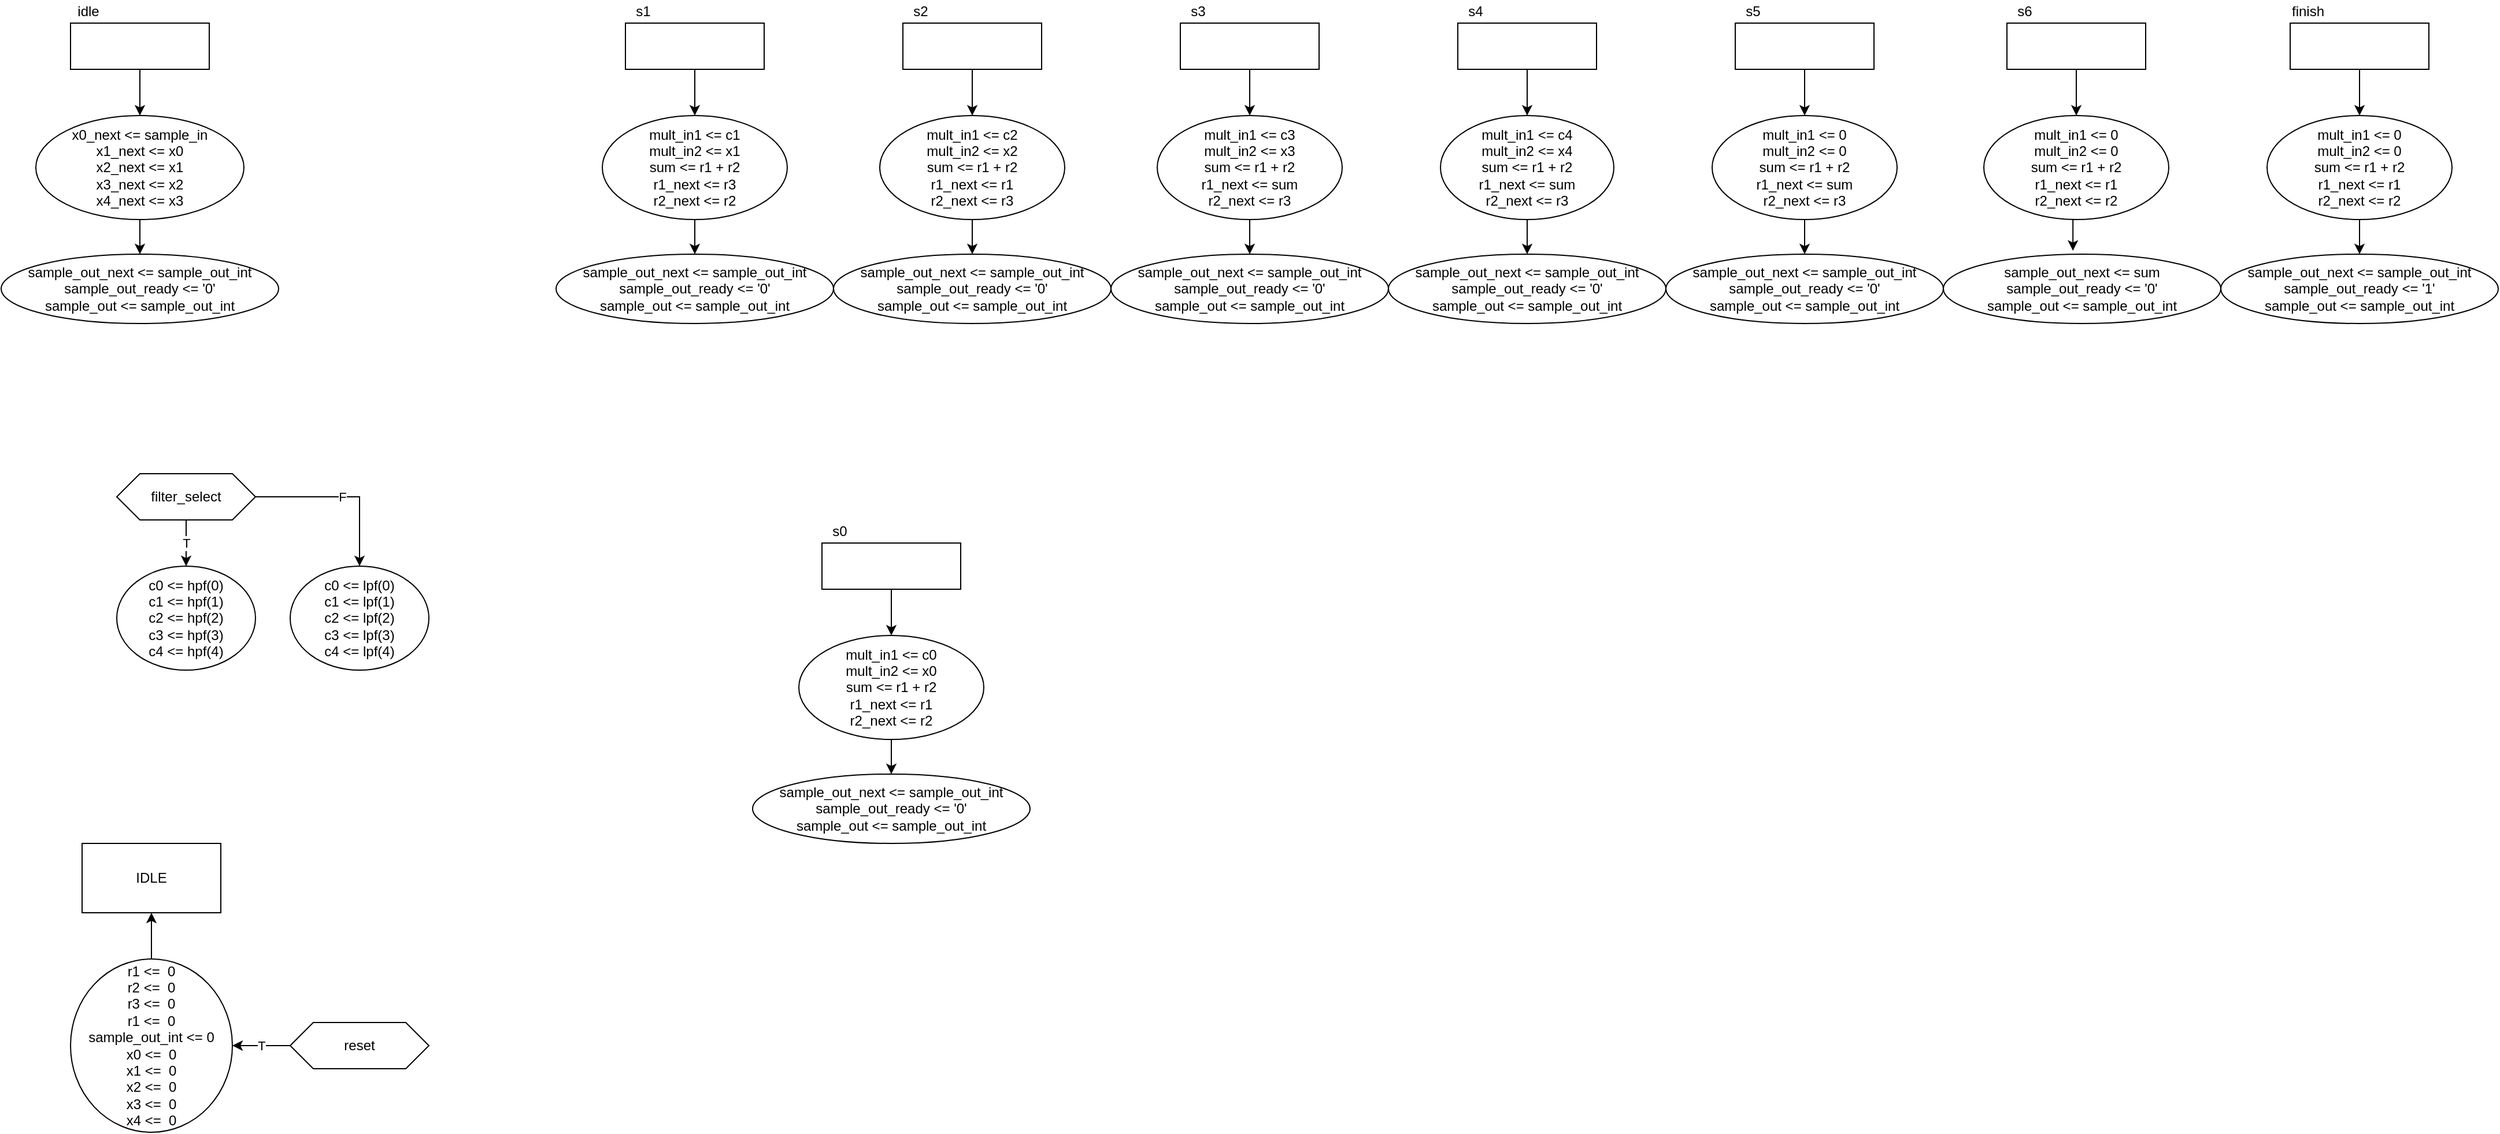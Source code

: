 <mxfile version="16.0.2" type="device"><diagram id="C5RBs43oDa-KdzZeNtuy" name="Page-1"><mxGraphModel dx="2192" dy="1159" grid="1" gridSize="10" guides="1" tooltips="1" connect="1" arrows="1" fold="1" page="1" pageScale="1" pageWidth="1654" pageHeight="1169" math="0" shadow="0"><root><mxCell id="WIyWlLk6GJQsqaUBKTNV-0"/><mxCell id="WIyWlLk6GJQsqaUBKTNV-1" parent="WIyWlLk6GJQsqaUBKTNV-0"/><mxCell id="9WTobEG_m-w5HhCsHhog-4" value="" style="edgeStyle=orthogonalEdgeStyle;rounded=0;orthogonalLoop=1;jettySize=auto;html=1;" edge="1" parent="WIyWlLk6GJQsqaUBKTNV-1" source="9WTobEG_m-w5HhCsHhog-1" target="9WTobEG_m-w5HhCsHhog-3"><mxGeometry relative="1" as="geometry"/></mxCell><mxCell id="9WTobEG_m-w5HhCsHhog-1" value="" style="rounded=0;whiteSpace=wrap;html=1;" vertex="1" parent="WIyWlLk6GJQsqaUBKTNV-1"><mxGeometry x="80" y="120" width="120" height="40" as="geometry"/></mxCell><mxCell id="9WTobEG_m-w5HhCsHhog-2" value="idle" style="text;html=1;align=center;verticalAlign=middle;resizable=0;points=[];autosize=1;strokeColor=none;fillColor=none;" vertex="1" parent="WIyWlLk6GJQsqaUBKTNV-1"><mxGeometry x="80" y="100" width="30" height="20" as="geometry"/></mxCell><mxCell id="9WTobEG_m-w5HhCsHhog-53" value="" style="edgeStyle=orthogonalEdgeStyle;rounded=0;orthogonalLoop=1;jettySize=auto;html=1;" edge="1" parent="WIyWlLk6GJQsqaUBKTNV-1" source="9WTobEG_m-w5HhCsHhog-3" target="9WTobEG_m-w5HhCsHhog-52"><mxGeometry relative="1" as="geometry"/></mxCell><mxCell id="9WTobEG_m-w5HhCsHhog-3" value="x0_next &amp;lt;= sample_in&lt;br&gt;x1_next &amp;lt;= x0&lt;br&gt;x2_next &amp;lt;= x1&lt;br&gt;x3_next &amp;lt;= x2&lt;br&gt;x4_next &amp;lt;= x3" style="ellipse;whiteSpace=wrap;html=1;rounded=0;" vertex="1" parent="WIyWlLk6GJQsqaUBKTNV-1"><mxGeometry x="50" y="200" width="180" height="90" as="geometry"/></mxCell><mxCell id="9WTobEG_m-w5HhCsHhog-34" value="" style="edgeStyle=orthogonalEdgeStyle;rounded=0;orthogonalLoop=1;jettySize=auto;html=1;" edge="1" parent="WIyWlLk6GJQsqaUBKTNV-1" source="9WTobEG_m-w5HhCsHhog-5" target="9WTobEG_m-w5HhCsHhog-33"><mxGeometry relative="1" as="geometry"/></mxCell><mxCell id="9WTobEG_m-w5HhCsHhog-5" value="" style="rounded=0;whiteSpace=wrap;html=1;" vertex="1" parent="WIyWlLk6GJQsqaUBKTNV-1"><mxGeometry x="730" y="570" width="120" height="40" as="geometry"/></mxCell><mxCell id="9WTobEG_m-w5HhCsHhog-6" value="s0" style="text;html=1;align=center;verticalAlign=middle;resizable=0;points=[];autosize=1;strokeColor=none;fillColor=none;" vertex="1" parent="WIyWlLk6GJQsqaUBKTNV-1"><mxGeometry x="730" y="550" width="30" height="20" as="geometry"/></mxCell><mxCell id="9WTobEG_m-w5HhCsHhog-42" style="edgeStyle=orthogonalEdgeStyle;rounded=0;orthogonalLoop=1;jettySize=auto;html=1;exitX=0.5;exitY=1;exitDx=0;exitDy=0;entryX=0.5;entryY=0;entryDx=0;entryDy=0;" edge="1" parent="WIyWlLk6GJQsqaUBKTNV-1" source="9WTobEG_m-w5HhCsHhog-7" target="9WTobEG_m-w5HhCsHhog-35"><mxGeometry relative="1" as="geometry"/></mxCell><mxCell id="9WTobEG_m-w5HhCsHhog-7" value="" style="rounded=0;whiteSpace=wrap;html=1;" vertex="1" parent="WIyWlLk6GJQsqaUBKTNV-1"><mxGeometry x="560" y="120" width="120" height="40" as="geometry"/></mxCell><mxCell id="9WTobEG_m-w5HhCsHhog-8" value="s1" style="text;html=1;align=center;verticalAlign=middle;resizable=0;points=[];autosize=1;strokeColor=none;fillColor=none;" vertex="1" parent="WIyWlLk6GJQsqaUBKTNV-1"><mxGeometry x="560" y="100" width="30" height="20" as="geometry"/></mxCell><mxCell id="9WTobEG_m-w5HhCsHhog-43" style="edgeStyle=orthogonalEdgeStyle;rounded=0;orthogonalLoop=1;jettySize=auto;html=1;exitX=0.5;exitY=1;exitDx=0;exitDy=0;entryX=0.5;entryY=0;entryDx=0;entryDy=0;" edge="1" parent="WIyWlLk6GJQsqaUBKTNV-1" source="9WTobEG_m-w5HhCsHhog-9" target="9WTobEG_m-w5HhCsHhog-36"><mxGeometry relative="1" as="geometry"/></mxCell><mxCell id="9WTobEG_m-w5HhCsHhog-9" value="" style="rounded=0;whiteSpace=wrap;html=1;" vertex="1" parent="WIyWlLk6GJQsqaUBKTNV-1"><mxGeometry x="800" y="120" width="120" height="40" as="geometry"/></mxCell><mxCell id="9WTobEG_m-w5HhCsHhog-10" value="s2" style="text;html=1;align=center;verticalAlign=middle;resizable=0;points=[];autosize=1;strokeColor=none;fillColor=none;" vertex="1" parent="WIyWlLk6GJQsqaUBKTNV-1"><mxGeometry x="800" y="100" width="30" height="20" as="geometry"/></mxCell><mxCell id="9WTobEG_m-w5HhCsHhog-44" style="edgeStyle=orthogonalEdgeStyle;rounded=0;orthogonalLoop=1;jettySize=auto;html=1;exitX=0.5;exitY=1;exitDx=0;exitDy=0;entryX=0.5;entryY=0;entryDx=0;entryDy=0;" edge="1" parent="WIyWlLk6GJQsqaUBKTNV-1" source="9WTobEG_m-w5HhCsHhog-11" target="9WTobEG_m-w5HhCsHhog-37"><mxGeometry relative="1" as="geometry"/></mxCell><mxCell id="9WTobEG_m-w5HhCsHhog-11" value="" style="rounded=0;whiteSpace=wrap;html=1;" vertex="1" parent="WIyWlLk6GJQsqaUBKTNV-1"><mxGeometry x="1040" y="120" width="120" height="40" as="geometry"/></mxCell><mxCell id="9WTobEG_m-w5HhCsHhog-12" value="s3" style="text;html=1;align=center;verticalAlign=middle;resizable=0;points=[];autosize=1;strokeColor=none;fillColor=none;" vertex="1" parent="WIyWlLk6GJQsqaUBKTNV-1"><mxGeometry x="1040" y="100" width="30" height="20" as="geometry"/></mxCell><mxCell id="9WTobEG_m-w5HhCsHhog-46" style="edgeStyle=orthogonalEdgeStyle;rounded=0;orthogonalLoop=1;jettySize=auto;html=1;exitX=0.5;exitY=1;exitDx=0;exitDy=0;entryX=0.5;entryY=0;entryDx=0;entryDy=0;" edge="1" parent="WIyWlLk6GJQsqaUBKTNV-1" source="9WTobEG_m-w5HhCsHhog-13" target="9WTobEG_m-w5HhCsHhog-38"><mxGeometry relative="1" as="geometry"/></mxCell><mxCell id="9WTobEG_m-w5HhCsHhog-13" value="" style="rounded=0;whiteSpace=wrap;html=1;" vertex="1" parent="WIyWlLk6GJQsqaUBKTNV-1"><mxGeometry x="1280" y="120" width="120" height="40" as="geometry"/></mxCell><mxCell id="9WTobEG_m-w5HhCsHhog-14" value="s4" style="text;html=1;align=center;verticalAlign=middle;resizable=0;points=[];autosize=1;strokeColor=none;fillColor=none;" vertex="1" parent="WIyWlLk6GJQsqaUBKTNV-1"><mxGeometry x="1280" y="100" width="30" height="20" as="geometry"/></mxCell><mxCell id="9WTobEG_m-w5HhCsHhog-45" style="edgeStyle=orthogonalEdgeStyle;rounded=0;orthogonalLoop=1;jettySize=auto;html=1;exitX=0.5;exitY=1;exitDx=0;exitDy=0;entryX=0.5;entryY=0;entryDx=0;entryDy=0;" edge="1" parent="WIyWlLk6GJQsqaUBKTNV-1" source="9WTobEG_m-w5HhCsHhog-15" target="9WTobEG_m-w5HhCsHhog-39"><mxGeometry relative="1" as="geometry"/></mxCell><mxCell id="9WTobEG_m-w5HhCsHhog-15" value="" style="rounded=0;whiteSpace=wrap;html=1;" vertex="1" parent="WIyWlLk6GJQsqaUBKTNV-1"><mxGeometry x="1520" y="120" width="120" height="40" as="geometry"/></mxCell><mxCell id="9WTobEG_m-w5HhCsHhog-16" value="s5" style="text;html=1;align=center;verticalAlign=middle;resizable=0;points=[];autosize=1;strokeColor=none;fillColor=none;" vertex="1" parent="WIyWlLk6GJQsqaUBKTNV-1"><mxGeometry x="1520" y="100" width="30" height="20" as="geometry"/></mxCell><mxCell id="9WTobEG_m-w5HhCsHhog-47" style="edgeStyle=orthogonalEdgeStyle;rounded=0;orthogonalLoop=1;jettySize=auto;html=1;exitX=0.5;exitY=1;exitDx=0;exitDy=0;entryX=0.5;entryY=0;entryDx=0;entryDy=0;" edge="1" parent="WIyWlLk6GJQsqaUBKTNV-1" source="9WTobEG_m-w5HhCsHhog-17" target="9WTobEG_m-w5HhCsHhog-40"><mxGeometry relative="1" as="geometry"/></mxCell><mxCell id="9WTobEG_m-w5HhCsHhog-17" value="" style="rounded=0;whiteSpace=wrap;html=1;" vertex="1" parent="WIyWlLk6GJQsqaUBKTNV-1"><mxGeometry x="1755" y="120" width="120" height="40" as="geometry"/></mxCell><mxCell id="9WTobEG_m-w5HhCsHhog-18" value="s6" style="text;html=1;align=center;verticalAlign=middle;resizable=0;points=[];autosize=1;strokeColor=none;fillColor=none;" vertex="1" parent="WIyWlLk6GJQsqaUBKTNV-1"><mxGeometry x="1755" y="100" width="30" height="20" as="geometry"/></mxCell><mxCell id="9WTobEG_m-w5HhCsHhog-48" style="edgeStyle=orthogonalEdgeStyle;rounded=0;orthogonalLoop=1;jettySize=auto;html=1;exitX=0.5;exitY=1;exitDx=0;exitDy=0;entryX=0.5;entryY=0;entryDx=0;entryDy=0;" edge="1" parent="WIyWlLk6GJQsqaUBKTNV-1" source="9WTobEG_m-w5HhCsHhog-19" target="9WTobEG_m-w5HhCsHhog-41"><mxGeometry relative="1" as="geometry"/></mxCell><mxCell id="9WTobEG_m-w5HhCsHhog-19" value="" style="rounded=0;whiteSpace=wrap;html=1;" vertex="1" parent="WIyWlLk6GJQsqaUBKTNV-1"><mxGeometry x="2000" y="120" width="120" height="40" as="geometry"/></mxCell><mxCell id="9WTobEG_m-w5HhCsHhog-20" value="finish" style="text;html=1;align=center;verticalAlign=middle;resizable=0;points=[];autosize=1;strokeColor=none;fillColor=none;" vertex="1" parent="WIyWlLk6GJQsqaUBKTNV-1"><mxGeometry x="1995" y="100" width="40" height="20" as="geometry"/></mxCell><mxCell id="9WTobEG_m-w5HhCsHhog-25" value="T" style="edgeStyle=orthogonalEdgeStyle;rounded=0;orthogonalLoop=1;jettySize=auto;html=1;" edge="1" parent="WIyWlLk6GJQsqaUBKTNV-1" source="9WTobEG_m-w5HhCsHhog-23" target="9WTobEG_m-w5HhCsHhog-24"><mxGeometry relative="1" as="geometry"/></mxCell><mxCell id="9WTobEG_m-w5HhCsHhog-27" value="F" style="edgeStyle=orthogonalEdgeStyle;rounded=0;orthogonalLoop=1;jettySize=auto;html=1;exitX=1;exitY=0.5;exitDx=0;exitDy=0;entryX=0.5;entryY=0;entryDx=0;entryDy=0;" edge="1" parent="WIyWlLk6GJQsqaUBKTNV-1" source="9WTobEG_m-w5HhCsHhog-23" target="9WTobEG_m-w5HhCsHhog-26"><mxGeometry relative="1" as="geometry"/></mxCell><mxCell id="9WTobEG_m-w5HhCsHhog-23" value="filter_select" style="shape=hexagon;perimeter=hexagonPerimeter2;whiteSpace=wrap;html=1;fixedSize=1;rounded=0;" vertex="1" parent="WIyWlLk6GJQsqaUBKTNV-1"><mxGeometry x="120" y="510" width="120" height="40" as="geometry"/></mxCell><mxCell id="9WTobEG_m-w5HhCsHhog-24" value="c0 &amp;lt;= hpf(0)&lt;br&gt;c1 &amp;lt;= hpf(1)&lt;br&gt;c2 &amp;lt;= hpf(2)&lt;br&gt;c3 &amp;lt;= hpf(3)&lt;br&gt;c4 &amp;lt;= hpf(4)" style="ellipse;whiteSpace=wrap;html=1;rounded=0;" vertex="1" parent="WIyWlLk6GJQsqaUBKTNV-1"><mxGeometry x="120" y="590" width="120" height="90" as="geometry"/></mxCell><mxCell id="9WTobEG_m-w5HhCsHhog-26" value="c0 &amp;lt;= lpf(0)&lt;br&gt;c1 &amp;lt;= lpf(1)&lt;br&gt;c2 &amp;lt;= lpf(2)&lt;br&gt;c3 &amp;lt;= lpf(3)&lt;br&gt;c4 &amp;lt;= lpf(4)" style="ellipse;whiteSpace=wrap;html=1;rounded=0;" vertex="1" parent="WIyWlLk6GJQsqaUBKTNV-1"><mxGeometry x="270" y="590" width="120" height="90" as="geometry"/></mxCell><mxCell id="9WTobEG_m-w5HhCsHhog-30" value="T" style="edgeStyle=orthogonalEdgeStyle;rounded=0;orthogonalLoop=1;jettySize=auto;html=1;" edge="1" parent="WIyWlLk6GJQsqaUBKTNV-1" source="9WTobEG_m-w5HhCsHhog-28" target="9WTobEG_m-w5HhCsHhog-29"><mxGeometry relative="1" as="geometry"/></mxCell><mxCell id="9WTobEG_m-w5HhCsHhog-28" value="reset" style="shape=hexagon;perimeter=hexagonPerimeter2;whiteSpace=wrap;html=1;fixedSize=1;rounded=0;" vertex="1" parent="WIyWlLk6GJQsqaUBKTNV-1"><mxGeometry x="270" y="985" width="120" height="40" as="geometry"/></mxCell><mxCell id="9WTobEG_m-w5HhCsHhog-32" value="" style="edgeStyle=orthogonalEdgeStyle;rounded=0;orthogonalLoop=1;jettySize=auto;html=1;" edge="1" parent="WIyWlLk6GJQsqaUBKTNV-1" source="9WTobEG_m-w5HhCsHhog-29" target="9WTobEG_m-w5HhCsHhog-31"><mxGeometry relative="1" as="geometry"/></mxCell><mxCell id="9WTobEG_m-w5HhCsHhog-29" value="r1 &amp;lt;=&amp;nbsp; 0&lt;br&gt;r2 &amp;lt;=&amp;nbsp; 0&lt;br&gt;r3 &amp;lt;=&amp;nbsp; 0&lt;br&gt;r1 &amp;lt;=&amp;nbsp; 0&lt;br&gt;sample_out_int &amp;lt;= 0&lt;br&gt;x0 &amp;lt;=&amp;nbsp; 0&lt;br&gt;x1 &amp;lt;=&amp;nbsp; 0&lt;br&gt;x2 &amp;lt;=&amp;nbsp; 0&lt;br&gt;x3 &amp;lt;=&amp;nbsp; 0&lt;br&gt;x4 &amp;lt;=&amp;nbsp; 0" style="ellipse;whiteSpace=wrap;html=1;rounded=0;" vertex="1" parent="WIyWlLk6GJQsqaUBKTNV-1"><mxGeometry x="80" y="930" width="140" height="150" as="geometry"/></mxCell><mxCell id="9WTobEG_m-w5HhCsHhog-31" value="IDLE" style="whiteSpace=wrap;html=1;rounded=0;" vertex="1" parent="WIyWlLk6GJQsqaUBKTNV-1"><mxGeometry x="90" y="830" width="120" height="60" as="geometry"/></mxCell><mxCell id="9WTobEG_m-w5HhCsHhog-69" style="edgeStyle=orthogonalEdgeStyle;rounded=0;orthogonalLoop=1;jettySize=auto;html=1;exitX=0.5;exitY=1;exitDx=0;exitDy=0;entryX=0.5;entryY=0;entryDx=0;entryDy=0;" edge="1" parent="WIyWlLk6GJQsqaUBKTNV-1" source="9WTobEG_m-w5HhCsHhog-33" target="9WTobEG_m-w5HhCsHhog-54"><mxGeometry relative="1" as="geometry"/></mxCell><mxCell id="9WTobEG_m-w5HhCsHhog-33" value="mult_in1 &amp;lt;= c0&lt;br&gt;mult_in2 &amp;lt;= x0&lt;br&gt;sum &amp;lt;= r1 + r2&lt;br&gt;r1_next &amp;lt;= r1&lt;br&gt;r2_next &amp;lt;= r2" style="ellipse;whiteSpace=wrap;html=1;rounded=0;" vertex="1" parent="WIyWlLk6GJQsqaUBKTNV-1"><mxGeometry x="710" y="650" width="160" height="90" as="geometry"/></mxCell><mxCell id="9WTobEG_m-w5HhCsHhog-56" style="edgeStyle=orthogonalEdgeStyle;rounded=0;orthogonalLoop=1;jettySize=auto;html=1;exitX=0.5;exitY=1;exitDx=0;exitDy=0;entryX=0.5;entryY=0;entryDx=0;entryDy=0;" edge="1" parent="WIyWlLk6GJQsqaUBKTNV-1" source="9WTobEG_m-w5HhCsHhog-35" target="9WTobEG_m-w5HhCsHhog-55"><mxGeometry relative="1" as="geometry"/></mxCell><mxCell id="9WTobEG_m-w5HhCsHhog-35" value="mult_in1 &amp;lt;= c1&lt;br&gt;mult_in2 &amp;lt;= x1&lt;br&gt;sum &amp;lt;= r1 + r2&lt;br&gt;r1_next &amp;lt;= r3&lt;br&gt;r2_next &amp;lt;= r2" style="ellipse;whiteSpace=wrap;html=1;rounded=0;" vertex="1" parent="WIyWlLk6GJQsqaUBKTNV-1"><mxGeometry x="540" y="200" width="160" height="90" as="geometry"/></mxCell><mxCell id="9WTobEG_m-w5HhCsHhog-58" style="edgeStyle=orthogonalEdgeStyle;rounded=0;orthogonalLoop=1;jettySize=auto;html=1;exitX=0.5;exitY=1;exitDx=0;exitDy=0;entryX=0.5;entryY=0;entryDx=0;entryDy=0;" edge="1" parent="WIyWlLk6GJQsqaUBKTNV-1" source="9WTobEG_m-w5HhCsHhog-36" target="9WTobEG_m-w5HhCsHhog-57"><mxGeometry relative="1" as="geometry"/></mxCell><mxCell id="9WTobEG_m-w5HhCsHhog-36" value="mult_in1 &amp;lt;= c2&lt;br&gt;mult_in2 &amp;lt;= x2&lt;br&gt;sum &amp;lt;= r1 + r2&lt;br&gt;r1_next &amp;lt;= r1&lt;br&gt;r2_next &amp;lt;= r3" style="ellipse;whiteSpace=wrap;html=1;rounded=0;" vertex="1" parent="WIyWlLk6GJQsqaUBKTNV-1"><mxGeometry x="780" y="200" width="160" height="90" as="geometry"/></mxCell><mxCell id="9WTobEG_m-w5HhCsHhog-60" style="edgeStyle=orthogonalEdgeStyle;rounded=0;orthogonalLoop=1;jettySize=auto;html=1;exitX=0.5;exitY=1;exitDx=0;exitDy=0;entryX=0.5;entryY=0;entryDx=0;entryDy=0;" edge="1" parent="WIyWlLk6GJQsqaUBKTNV-1" source="9WTobEG_m-w5HhCsHhog-37" target="9WTobEG_m-w5HhCsHhog-59"><mxGeometry relative="1" as="geometry"/></mxCell><mxCell id="9WTobEG_m-w5HhCsHhog-37" value="mult_in1 &amp;lt;= c3&lt;br&gt;mult_in2 &amp;lt;= x3&lt;br&gt;sum &amp;lt;= r1 + r2&lt;br&gt;r1_next &amp;lt;= sum&lt;br&gt;r2_next &amp;lt;= r3" style="ellipse;whiteSpace=wrap;html=1;rounded=0;" vertex="1" parent="WIyWlLk6GJQsqaUBKTNV-1"><mxGeometry x="1020" y="200" width="160" height="90" as="geometry"/></mxCell><mxCell id="9WTobEG_m-w5HhCsHhog-62" style="edgeStyle=orthogonalEdgeStyle;rounded=0;orthogonalLoop=1;jettySize=auto;html=1;exitX=0.5;exitY=1;exitDx=0;exitDy=0;entryX=0.5;entryY=0;entryDx=0;entryDy=0;" edge="1" parent="WIyWlLk6GJQsqaUBKTNV-1" source="9WTobEG_m-w5HhCsHhog-38" target="9WTobEG_m-w5HhCsHhog-61"><mxGeometry relative="1" as="geometry"/></mxCell><mxCell id="9WTobEG_m-w5HhCsHhog-38" value="mult_in1 &amp;lt;= c4&lt;br&gt;mult_in2 &amp;lt;= x4&lt;br&gt;sum &amp;lt;= r1 + r2&lt;br&gt;r1_next &amp;lt;= sum&lt;br&gt;r2_next &amp;lt;= r3" style="ellipse;whiteSpace=wrap;html=1;rounded=0;" vertex="1" parent="WIyWlLk6GJQsqaUBKTNV-1"><mxGeometry x="1265" y="200" width="150" height="90" as="geometry"/></mxCell><mxCell id="9WTobEG_m-w5HhCsHhog-64" style="edgeStyle=orthogonalEdgeStyle;rounded=0;orthogonalLoop=1;jettySize=auto;html=1;exitX=0.5;exitY=1;exitDx=0;exitDy=0;entryX=0.5;entryY=0;entryDx=0;entryDy=0;" edge="1" parent="WIyWlLk6GJQsqaUBKTNV-1" source="9WTobEG_m-w5HhCsHhog-39" target="9WTobEG_m-w5HhCsHhog-63"><mxGeometry relative="1" as="geometry"/></mxCell><mxCell id="9WTobEG_m-w5HhCsHhog-39" value="mult_in1 &amp;lt;= 0&lt;br&gt;mult_in2 &amp;lt;= 0&lt;br&gt;sum &amp;lt;= r1 + r2&lt;br&gt;r1_next &amp;lt;= sum&lt;br&gt;r2_next &amp;lt;= r3" style="ellipse;whiteSpace=wrap;html=1;rounded=0;" vertex="1" parent="WIyWlLk6GJQsqaUBKTNV-1"><mxGeometry x="1500" y="200" width="160" height="90" as="geometry"/></mxCell><mxCell id="9WTobEG_m-w5HhCsHhog-66" style="edgeStyle=orthogonalEdgeStyle;rounded=0;orthogonalLoop=1;jettySize=auto;html=1;exitX=0.5;exitY=1;exitDx=0;exitDy=0;entryX=0.467;entryY=-0.05;entryDx=0;entryDy=0;entryPerimeter=0;" edge="1" parent="WIyWlLk6GJQsqaUBKTNV-1" source="9WTobEG_m-w5HhCsHhog-40" target="9WTobEG_m-w5HhCsHhog-65"><mxGeometry relative="1" as="geometry"/></mxCell><mxCell id="9WTobEG_m-w5HhCsHhog-40" value="mult_in1 &amp;lt;= 0&lt;br&gt;mult_in2 &amp;lt;= 0&lt;br&gt;sum &amp;lt;= r1 + r2&lt;br&gt;r1_next &amp;lt;= r1&lt;br&gt;r2_next &amp;lt;= r2" style="ellipse;whiteSpace=wrap;html=1;rounded=0;" vertex="1" parent="WIyWlLk6GJQsqaUBKTNV-1"><mxGeometry x="1735" y="200" width="160" height="90" as="geometry"/></mxCell><mxCell id="9WTobEG_m-w5HhCsHhog-68" style="edgeStyle=orthogonalEdgeStyle;rounded=0;orthogonalLoop=1;jettySize=auto;html=1;exitX=0.5;exitY=1;exitDx=0;exitDy=0;entryX=0.5;entryY=0;entryDx=0;entryDy=0;" edge="1" parent="WIyWlLk6GJQsqaUBKTNV-1" source="9WTobEG_m-w5HhCsHhog-41" target="9WTobEG_m-w5HhCsHhog-67"><mxGeometry relative="1" as="geometry"/></mxCell><mxCell id="9WTobEG_m-w5HhCsHhog-41" value="mult_in1 &amp;lt;= 0&lt;br&gt;mult_in2 &amp;lt;= 0&lt;br&gt;sum &amp;lt;= r1 + r2&lt;br&gt;r1_next &amp;lt;= r1&lt;br&gt;r2_next &amp;lt;= r2" style="ellipse;whiteSpace=wrap;html=1;rounded=0;" vertex="1" parent="WIyWlLk6GJQsqaUBKTNV-1"><mxGeometry x="1980" y="200" width="160" height="90" as="geometry"/></mxCell><mxCell id="9WTobEG_m-w5HhCsHhog-52" value="sample_out_next &amp;lt;= sample_out_int&lt;br&gt;sample_out_ready &amp;lt;= '0'&lt;br&gt;sample_out &amp;lt;= sample_out_int" style="ellipse;whiteSpace=wrap;html=1;rounded=0;" vertex="1" parent="WIyWlLk6GJQsqaUBKTNV-1"><mxGeometry x="20" y="320" width="240" height="60" as="geometry"/></mxCell><mxCell id="9WTobEG_m-w5HhCsHhog-54" value="sample_out_next &amp;lt;= sample_out_int&lt;br&gt;sample_out_ready &amp;lt;= '0'&lt;br&gt;sample_out &amp;lt;= sample_out_int" style="ellipse;whiteSpace=wrap;html=1;rounded=0;" vertex="1" parent="WIyWlLk6GJQsqaUBKTNV-1"><mxGeometry x="670" y="770" width="240" height="60" as="geometry"/></mxCell><mxCell id="9WTobEG_m-w5HhCsHhog-55" value="sample_out_next &amp;lt;= sample_out_int&lt;br&gt;sample_out_ready &amp;lt;= '0'&lt;br&gt;sample_out &amp;lt;= sample_out_int" style="ellipse;whiteSpace=wrap;html=1;rounded=0;" vertex="1" parent="WIyWlLk6GJQsqaUBKTNV-1"><mxGeometry x="500" y="320" width="240" height="60" as="geometry"/></mxCell><mxCell id="9WTobEG_m-w5HhCsHhog-57" value="sample_out_next &amp;lt;= sample_out_int&lt;br&gt;sample_out_ready &amp;lt;= '0'&lt;br&gt;sample_out &amp;lt;= sample_out_int" style="ellipse;whiteSpace=wrap;html=1;rounded=0;" vertex="1" parent="WIyWlLk6GJQsqaUBKTNV-1"><mxGeometry x="740" y="320" width="240" height="60" as="geometry"/></mxCell><mxCell id="9WTobEG_m-w5HhCsHhog-59" value="sample_out_next &amp;lt;= sample_out_int&lt;br&gt;sample_out_ready &amp;lt;= '0'&lt;br&gt;sample_out &amp;lt;= sample_out_int" style="ellipse;whiteSpace=wrap;html=1;rounded=0;" vertex="1" parent="WIyWlLk6GJQsqaUBKTNV-1"><mxGeometry x="980" y="320" width="240" height="60" as="geometry"/></mxCell><mxCell id="9WTobEG_m-w5HhCsHhog-61" value="sample_out_next &amp;lt;= sample_out_int&lt;br&gt;sample_out_ready &amp;lt;= '0'&lt;br&gt;sample_out &amp;lt;= sample_out_int" style="ellipse;whiteSpace=wrap;html=1;rounded=0;" vertex="1" parent="WIyWlLk6GJQsqaUBKTNV-1"><mxGeometry x="1220" y="320" width="240" height="60" as="geometry"/></mxCell><mxCell id="9WTobEG_m-w5HhCsHhog-63" value="sample_out_next &amp;lt;= sample_out_int&lt;br&gt;sample_out_ready &amp;lt;= '0'&lt;br&gt;sample_out &amp;lt;= sample_out_int" style="ellipse;whiteSpace=wrap;html=1;rounded=0;" vertex="1" parent="WIyWlLk6GJQsqaUBKTNV-1"><mxGeometry x="1460" y="320" width="240" height="60" as="geometry"/></mxCell><mxCell id="9WTobEG_m-w5HhCsHhog-65" value="sample_out_next &amp;lt;= sum&lt;br&gt;sample_out_ready &amp;lt;= '0'&lt;br&gt;sample_out &amp;lt;= sample_out_int" style="ellipse;whiteSpace=wrap;html=1;rounded=0;" vertex="1" parent="WIyWlLk6GJQsqaUBKTNV-1"><mxGeometry x="1700" y="320" width="240" height="60" as="geometry"/></mxCell><mxCell id="9WTobEG_m-w5HhCsHhog-67" value="sample_out_next &amp;lt;= sample_out_int&lt;br&gt;sample_out_ready &amp;lt;= '1'&lt;br&gt;sample_out &amp;lt;= sample_out_int" style="ellipse;whiteSpace=wrap;html=1;rounded=0;" vertex="1" parent="WIyWlLk6GJQsqaUBKTNV-1"><mxGeometry x="1940" y="320" width="240" height="60" as="geometry"/></mxCell></root></mxGraphModel></diagram></mxfile>